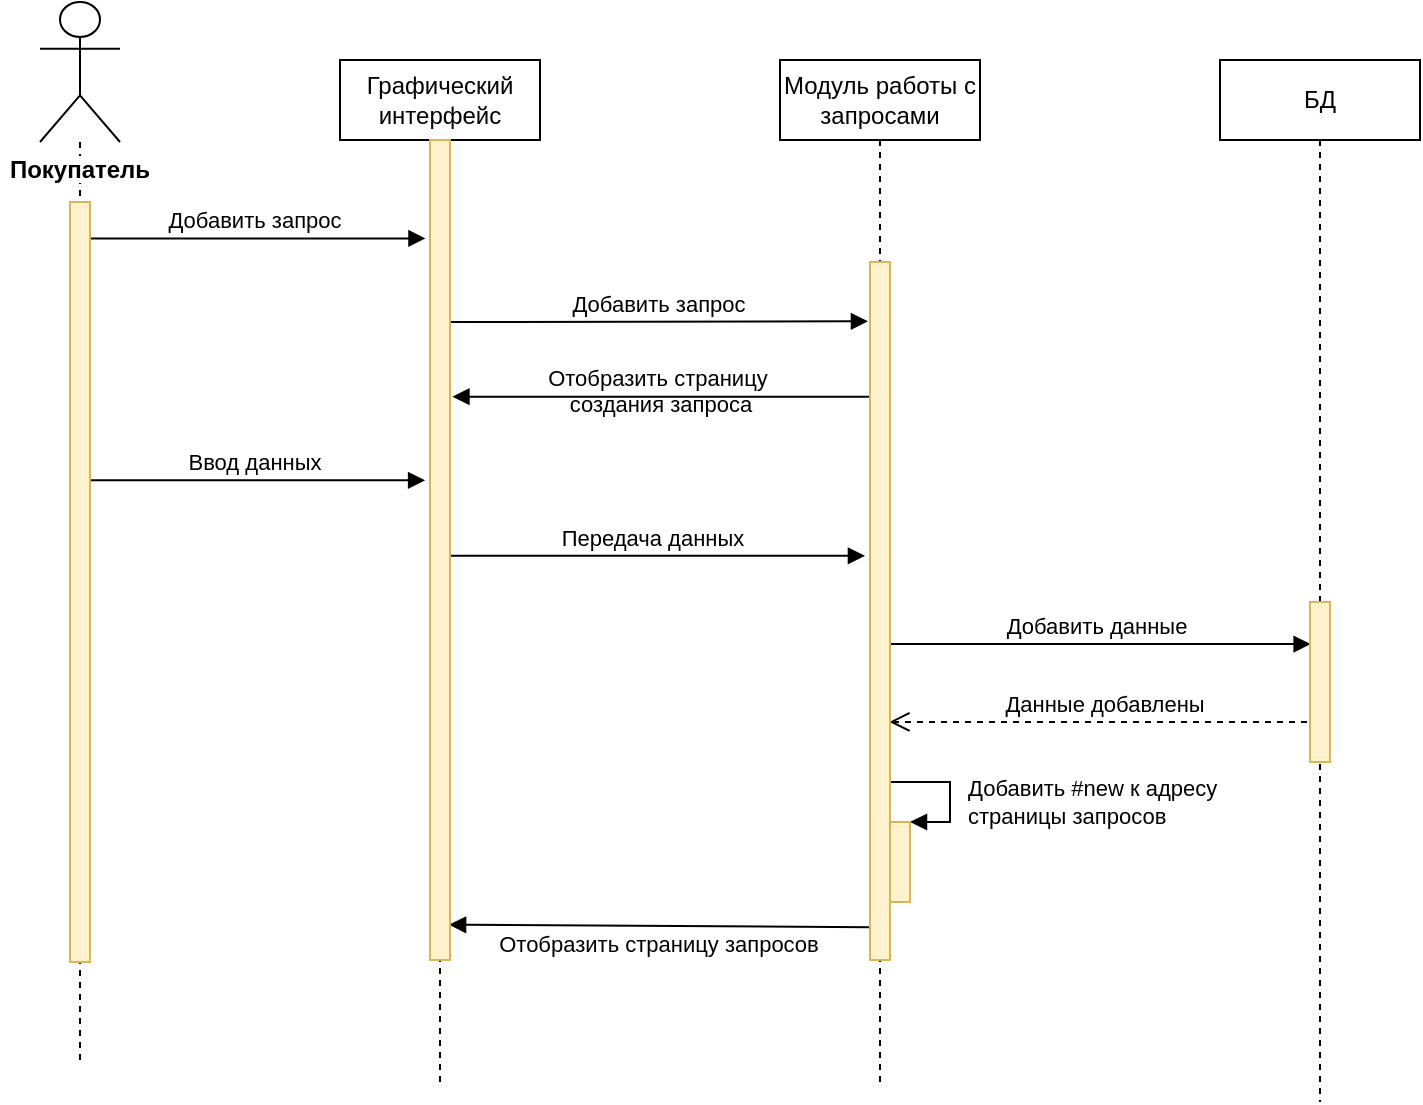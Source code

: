 <mxfile version="13.0.0" type="device" pages="3"><diagram id="7mPdpCrMLspggeKmUjdO" name="Request"><mxGraphModel dx="947" dy="703" grid="1" gridSize="10" guides="1" tooltips="1" connect="1" arrows="1" fold="1" page="1" pageScale="1" pageWidth="827" pageHeight="1169" background="none" math="0" shadow="0"><root><mxCell id="0"/><mxCell id="1" parent="0"/><mxCell id="674SeInwIeEu1F7bUb66-24" value="Добавить данные" style="html=1;verticalAlign=bottom;endArrow=block;entryX=0.031;entryY=0.263;entryDx=0;entryDy=0;entryPerimeter=0;" parent="1" source="674SeInwIeEu1F7bUb66-7" target="674SeInwIeEu1F7bUb66-28" edge="1"><mxGeometry width="80" relative="1" as="geometry"><mxPoint x="510" y="340" as="sourcePoint"/><mxPoint x="610" y="340" as="targetPoint"/></mxGeometry></mxCell><mxCell id="674SeInwIeEu1F7bUb66-23" value="Передача данных" style="html=1;verticalAlign=bottom;endArrow=block;entryX=-0.253;entryY=0.421;entryDx=0;entryDy=0;entryPerimeter=0;" parent="1" source="674SeInwIeEu1F7bUb66-6" target="674SeInwIeEu1F7bUb66-19" edge="1"><mxGeometry width="80" relative="1" as="geometry"><mxPoint x="280" y="300" as="sourcePoint"/><mxPoint x="410" y="300" as="targetPoint"/></mxGeometry></mxCell><mxCell id="674SeInwIeEu1F7bUb66-22" value="Ввод данных" style="html=1;verticalAlign=bottom;endArrow=block;entryX=-0.245;entryY=0.415;entryDx=0;entryDy=0;entryPerimeter=0;" parent="1" source="674SeInwIeEu1F7bUb66-5" target="674SeInwIeEu1F7bUb66-16" edge="1"><mxGeometry width="80" relative="1" as="geometry"><mxPoint x="110" y="260" as="sourcePoint"/><mxPoint x="190" y="260" as="targetPoint"/></mxGeometry></mxCell><mxCell id="674SeInwIeEu1F7bUb66-21" value="Отобразить страницу&amp;nbsp;&lt;br&gt;создания запроса" style="html=1;verticalAlign=bottom;endArrow=block;entryX=1.122;entryY=0.313;entryDx=0;entryDy=0;entryPerimeter=0;labelBackgroundColor=none;" parent="1" source="674SeInwIeEu1F7bUb66-7" target="674SeInwIeEu1F7bUb66-16" edge="1"><mxGeometry x="0.027" y="13" width="80" relative="1" as="geometry"><mxPoint x="410" y="220" as="sourcePoint"/><mxPoint x="300" y="220" as="targetPoint"/><mxPoint as="offset"/></mxGeometry></mxCell><mxCell id="674SeInwIeEu1F7bUb66-27" value="Отобразить страницу запросов" style="html=1;verticalAlign=bottom;endArrow=block;exitX=0.036;exitY=0.953;exitDx=0;exitDy=0;exitPerimeter=0;entryX=0.954;entryY=0.957;entryDx=0;entryDy=0;entryPerimeter=0;" parent="1" source="674SeInwIeEu1F7bUb66-19" edge="1" target="674SeInwIeEu1F7bUb66-16"><mxGeometry x="-0.002" y="18" width="80" relative="1" as="geometry"><mxPoint x="410" y="470" as="sourcePoint"/><mxPoint x="256" y="465" as="targetPoint"/><Array as="points"/><mxPoint x="-1" as="offset"/></mxGeometry></mxCell><mxCell id="674SeInwIeEu1F7bUb66-25" value="Данные добавлены" style="html=1;verticalAlign=bottom;endArrow=open;dashed=1;endSize=8;entryX=0.969;entryY=0.659;entryDx=0;entryDy=0;entryPerimeter=0;" parent="1" source="674SeInwIeEu1F7bUb66-8" target="674SeInwIeEu1F7bUb66-19" edge="1"><mxGeometry relative="1" as="geometry"><mxPoint x="600" y="380" as="sourcePoint"/><mxPoint x="520" y="380" as="targetPoint"/></mxGeometry></mxCell><mxCell id="674SeInwIeEu1F7bUb66-18" value="Добавить запрос" style="html=1;verticalAlign=bottom;endArrow=block;entryX=-0.226;entryY=0.12;entryDx=0;entryDy=0;entryPerimeter=0;" parent="1" source="674SeInwIeEu1F7bUb66-5" target="674SeInwIeEu1F7bUb66-16" edge="1"><mxGeometry width="80" relative="1" as="geometry"><mxPoint x="80" y="160" as="sourcePoint"/><mxPoint x="190" y="160" as="targetPoint"/></mxGeometry></mxCell><mxCell id="674SeInwIeEu1F7bUb66-5" value="" style="shape=umlLifeline;participant=umlActor;perimeter=lifelinePerimeter;whiteSpace=wrap;html=1;container=1;collapsible=0;recursiveResize=0;verticalAlign=top;spacingTop=36;labelBackgroundColor=#ffffff;outlineConnect=0;size=70;" parent="1" vertex="1"><mxGeometry x="50" y="20" width="40" height="530" as="geometry"/></mxCell><mxCell id="674SeInwIeEu1F7bUb66-17" value="" style="html=1;points=[];perimeter=orthogonalPerimeter;labelBackgroundColor=#ffffff;fillColor=#fff2cc;strokeColor=#d6b656;" parent="674SeInwIeEu1F7bUb66-5" vertex="1"><mxGeometry x="15" y="100" width="10" height="380" as="geometry"/></mxCell><mxCell id="674SeInwIeEu1F7bUb66-7" value="Модуль работы с запросами" style="shape=umlLifeline;perimeter=lifelinePerimeter;whiteSpace=wrap;html=1;container=1;collapsible=0;recursiveResize=0;outlineConnect=0;" parent="1" vertex="1"><mxGeometry x="420" y="49" width="100" height="511" as="geometry"/></mxCell><mxCell id="8SG4u9A7IsCwRW6lvMpx-2" value="Добавить #new к адресу&lt;br&gt;страницы запросов" style="edgeStyle=orthogonalEdgeStyle;html=1;align=left;spacingLeft=2;endArrow=block;rounded=0;entryX=1;entryY=0;" edge="1" target="8SG4u9A7IsCwRW6lvMpx-1" parent="674SeInwIeEu1F7bUb66-7"><mxGeometry x="-0.067" y="-11" relative="1" as="geometry"><mxPoint x="50" y="361" as="sourcePoint"/><Array as="points"><mxPoint x="85" y="361"/></Array><mxPoint x="16" y="10" as="offset"/></mxGeometry></mxCell><mxCell id="674SeInwIeEu1F7bUb66-19" value="" style="html=1;points=[];perimeter=orthogonalPerimeter;labelBackgroundColor=#ffffff;fillColor=#fff2cc;strokeColor=#d6b656;" parent="674SeInwIeEu1F7bUb66-7" vertex="1"><mxGeometry x="45" y="101" width="10" height="349" as="geometry"/></mxCell><mxCell id="8SG4u9A7IsCwRW6lvMpx-1" value="" style="html=1;points=[];perimeter=orthogonalPerimeter;fillColor=#fff2cc;strokeColor=#d6b656;" vertex="1" parent="674SeInwIeEu1F7bUb66-7"><mxGeometry x="55" y="381" width="10" height="40" as="geometry"/></mxCell><mxCell id="674SeInwIeEu1F7bUb66-8" value="БД" style="shape=umlLifeline;perimeter=lifelinePerimeter;whiteSpace=wrap;html=1;container=1;collapsible=0;recursiveResize=0;outlineConnect=0;" parent="1" vertex="1"><mxGeometry x="640" y="49" width="100" height="521" as="geometry"/></mxCell><mxCell id="674SeInwIeEu1F7bUb66-28" value="" style="html=1;points=[];perimeter=orthogonalPerimeter;labelBackgroundColor=#ffffff;fillColor=#fff2cc;strokeColor=#d6b656;" parent="674SeInwIeEu1F7bUb66-8" vertex="1"><mxGeometry x="45" y="271" width="10" height="80" as="geometry"/></mxCell><mxCell id="674SeInwIeEu1F7bUb66-15" value="Покупатель" style="text;align=center;fontStyle=1;verticalAlign=middle;spacingLeft=3;spacingRight=3;strokeColor=none;rotatable=0;points=[[0,0.5],[1,0.5]];portConstraint=eastwest;labelBackgroundColor=#ffffff;" parent="1" vertex="1"><mxGeometry x="30" y="90" width="80" height="26" as="geometry"/></mxCell><mxCell id="674SeInwIeEu1F7bUb66-6" value="Графический интерфейс" style="shape=umlLifeline;perimeter=lifelinePerimeter;whiteSpace=wrap;html=1;container=1;collapsible=0;recursiveResize=0;outlineConnect=0;strokeColor=#000000;" parent="1" vertex="1"><mxGeometry x="200" y="49" width="100" height="511" as="geometry"/></mxCell><mxCell id="674SeInwIeEu1F7bUb66-20" value="Добавить запрос" style="html=1;verticalAlign=bottom;endArrow=block;entryX=-0.103;entryY=0.085;entryDx=0;entryDy=0;entryPerimeter=0;" parent="674SeInwIeEu1F7bUb66-6" target="674SeInwIeEu1F7bUb66-19" edge="1"><mxGeometry width="80" relative="1" as="geometry"><mxPoint x="55" y="131" as="sourcePoint"/><mxPoint x="250" y="130" as="targetPoint"/></mxGeometry></mxCell><mxCell id="674SeInwIeEu1F7bUb66-16" value="" style="html=1;points=[];perimeter=orthogonalPerimeter;labelBackgroundColor=#ffffff;fillColor=#fff2cc;strokeColor=#d6b656;" parent="674SeInwIeEu1F7bUb66-6" vertex="1"><mxGeometry x="45" y="40" width="10" height="410" as="geometry"/></mxCell></root></mxGraphModel></diagram><diagram id="_ZwWA5XagrTeWp6Ei79X" name="Entrance"><mxGraphModel dx="1658" dy="710" grid="1" gridSize="10" guides="1" tooltips="1" connect="1" arrows="1" fold="1" page="1" pageScale="1" pageWidth="827" pageHeight="1169" math="0" shadow="0"><root><mxCell id="IuotfKcyZcpJ0frNKGDK-0"/><mxCell id="IuotfKcyZcpJ0frNKGDK-1" parent="IuotfKcyZcpJ0frNKGDK-0"/><mxCell id="aBTDWVc4DqVUfesRGRDA-0" value="Проверить данные" style="html=1;verticalAlign=bottom;endArrow=block;entryX=-0.017;entryY=0.102;entryDx=0;entryDy=0;entryPerimeter=0;" edge="1" parent="IuotfKcyZcpJ0frNKGDK-1" source="aBTDWVc4DqVUfesRGRDA-9" target="aBTDWVc4DqVUfesRGRDA-14"><mxGeometry width="80" relative="1" as="geometry"><mxPoint x="510" y="340" as="sourcePoint"/><mxPoint x="687" y="329" as="targetPoint"/></mxGeometry></mxCell><mxCell id="aBTDWVc4DqVUfesRGRDA-1" value="Передача данных" style="html=1;verticalAlign=bottom;endArrow=block;entryX=-0.253;entryY=0.421;entryDx=0;entryDy=0;entryPerimeter=0;" edge="1" parent="IuotfKcyZcpJ0frNKGDK-1" source="aBTDWVc4DqVUfesRGRDA-16" target="aBTDWVc4DqVUfesRGRDA-11"><mxGeometry width="80" relative="1" as="geometry"><mxPoint x="280" y="300" as="sourcePoint"/><mxPoint x="410" y="300" as="targetPoint"/></mxGeometry></mxCell><mxCell id="aBTDWVc4DqVUfesRGRDA-2" value="Ввод данных" style="html=1;verticalAlign=bottom;endArrow=block;exitX=0.502;exitY=0.375;exitDx=0;exitDy=0;exitPerimeter=0;entryX=-0.154;entryY=0.451;entryDx=0;entryDy=0;entryPerimeter=0;" edge="1" parent="IuotfKcyZcpJ0frNKGDK-1" source="aBTDWVc4DqVUfesRGRDA-8" target="aBTDWVc4DqVUfesRGRDA-18"><mxGeometry width="80" relative="1" as="geometry"><mxPoint x="110" y="260" as="sourcePoint"/><mxPoint x="190" y="260" as="targetPoint"/></mxGeometry></mxCell><mxCell id="aBTDWVc4DqVUfesRGRDA-3" value="Отобразить страницу входа" style="html=1;verticalAlign=bottom;endArrow=block;entryX=1.045;entryY=0.353;entryDx=0;entryDy=0;entryPerimeter=0;labelBackgroundColor=none;" edge="1" parent="IuotfKcyZcpJ0frNKGDK-1"><mxGeometry x="0.027" width="80" relative="1" as="geometry"><mxPoint x="469.5" y="180" as="sourcePoint"/><mxPoint x="255.45" y="180" as="targetPoint"/><mxPoint as="offset"/></mxGeometry></mxCell><mxCell id="aBTDWVc4DqVUfesRGRDA-4" value="Отобразить главную страницу" style="html=1;verticalAlign=bottom;endArrow=block;exitX=0.165;exitY=0.836;exitDx=0;exitDy=0;exitPerimeter=0;" edge="1" parent="IuotfKcyZcpJ0frNKGDK-1" source="aBTDWVc4DqVUfesRGRDA-11" target="aBTDWVc4DqVUfesRGRDA-18"><mxGeometry x="-0.017" width="80" relative="1" as="geometry"><mxPoint x="462" y="380" as="sourcePoint"/><mxPoint x="256" y="465" as="targetPoint"/><Array as="points"/><mxPoint as="offset"/></mxGeometry></mxCell><mxCell id="aBTDWVc4DqVUfesRGRDA-5" value="Данные введены корректно" style="html=1;verticalAlign=bottom;endArrow=open;dashed=1;endSize=8;" edge="1" parent="IuotfKcyZcpJ0frNKGDK-1"><mxGeometry relative="1" as="geometry"><mxPoint x="683" y="300" as="sourcePoint"/><mxPoint x="475" y="299" as="targetPoint"/></mxGeometry></mxCell><mxCell id="aBTDWVc4DqVUfesRGRDA-6" value="Войти" style="html=1;verticalAlign=bottom;endArrow=block;exitX=0.911;exitY=0.095;exitDx=0;exitDy=0;exitPerimeter=0;entryX=-0.205;entryY=0.195;entryDx=0;entryDy=0;entryPerimeter=0;" edge="1" parent="IuotfKcyZcpJ0frNKGDK-1" source="aBTDWVc4DqVUfesRGRDA-8" target="aBTDWVc4DqVUfesRGRDA-18"><mxGeometry width="80" relative="1" as="geometry"><mxPoint x="80" y="160" as="sourcePoint"/><mxPoint x="190" y="160" as="targetPoint"/></mxGeometry></mxCell><mxCell id="aBTDWVc4DqVUfesRGRDA-7" value="" style="shape=umlLifeline;participant=umlActor;perimeter=lifelinePerimeter;whiteSpace=wrap;html=1;container=1;collapsible=0;recursiveResize=0;verticalAlign=top;spacingTop=36;labelBackgroundColor=#ffffff;outlineConnect=0;size=70;" vertex="1" parent="IuotfKcyZcpJ0frNKGDK-1"><mxGeometry x="50" y="20" width="40" height="370" as="geometry"/></mxCell><mxCell id="aBTDWVc4DqVUfesRGRDA-8" value="" style="html=1;points=[];perimeter=orthogonalPerimeter;labelBackgroundColor=#ffffff;fillColor=#fff2cc;strokeColor=#d6b656;" vertex="1" parent="aBTDWVc4DqVUfesRGRDA-7"><mxGeometry x="15" y="100" width="10" height="240" as="geometry"/></mxCell><mxCell id="aBTDWVc4DqVUfesRGRDA-9" value="Модуль работы с пользователем" style="shape=umlLifeline;perimeter=lifelinePerimeter;whiteSpace=wrap;html=1;container=1;collapsible=0;recursiveResize=0;outlineConnect=0;" vertex="1" parent="IuotfKcyZcpJ0frNKGDK-1"><mxGeometry x="420" y="49" width="100" height="341" as="geometry"/></mxCell><mxCell id="aBTDWVc4DqVUfesRGRDA-11" value="" style="html=1;points=[];perimeter=orthogonalPerimeter;labelBackgroundColor=#ffffff;fillColor=#fff2cc;strokeColor=#d6b656;" vertex="1" parent="aBTDWVc4DqVUfesRGRDA-9"><mxGeometry x="45" y="91" width="10" height="219" as="geometry"/></mxCell><mxCell id="aBTDWVc4DqVUfesRGRDA-13" value="БД" style="shape=umlLifeline;perimeter=lifelinePerimeter;whiteSpace=wrap;html=1;container=1;collapsible=0;recursiveResize=0;outlineConnect=0;" vertex="1" parent="IuotfKcyZcpJ0frNKGDK-1"><mxGeometry x="640" y="49" width="100" height="341" as="geometry"/></mxCell><mxCell id="aBTDWVc4DqVUfesRGRDA-14" value="" style="html=1;points=[];perimeter=orthogonalPerimeter;labelBackgroundColor=#ffffff;fillColor=#fff2cc;strokeColor=#d6b656;" vertex="1" parent="aBTDWVc4DqVUfesRGRDA-13"><mxGeometry x="45" y="210" width="10" height="50" as="geometry"/></mxCell><mxCell id="aBTDWVc4DqVUfesRGRDA-15" value="Гость" style="text;align=center;fontStyle=1;verticalAlign=middle;spacingLeft=3;spacingRight=3;strokeColor=none;rotatable=0;points=[[0,0.5],[1,0.5]];portConstraint=eastwest;labelBackgroundColor=#ffffff;" vertex="1" parent="IuotfKcyZcpJ0frNKGDK-1"><mxGeometry x="30" y="90" width="80" height="26" as="geometry"/></mxCell><mxCell id="aBTDWVc4DqVUfesRGRDA-16" value="Графический интерфейс" style="shape=umlLifeline;perimeter=lifelinePerimeter;whiteSpace=wrap;html=1;container=1;collapsible=0;recursiveResize=0;outlineConnect=0;strokeColor=#000000;" vertex="1" parent="IuotfKcyZcpJ0frNKGDK-1"><mxGeometry x="200" y="49" width="100" height="341" as="geometry"/></mxCell><mxCell id="aBTDWVc4DqVUfesRGRDA-18" value="" style="html=1;points=[];perimeter=orthogonalPerimeter;labelBackgroundColor=#ffffff;fillColor=#fff2cc;strokeColor=#d6b656;" vertex="1" parent="aBTDWVc4DqVUfesRGRDA-16"><mxGeometry x="45" y="40" width="10" height="270" as="geometry"/></mxCell><mxCell id="aBTDWVc4DqVUfesRGRDA-17" value="Войти" style="html=1;verticalAlign=bottom;endArrow=block;entryX=0.104;entryY=0.091;entryDx=0;entryDy=0;entryPerimeter=0;" edge="1" parent="IuotfKcyZcpJ0frNKGDK-1" target="aBTDWVc4DqVUfesRGRDA-11"><mxGeometry width="80" relative="1" as="geometry"><mxPoint x="255" y="160" as="sourcePoint"/><mxPoint x="460" y="160" as="targetPoint"/></mxGeometry></mxCell></root></mxGraphModel></diagram><diagram id="T7wcSEko0YW2Cy8Y3WoB" name="Search"><mxGraphModel dx="328" dy="422" grid="1" gridSize="10" guides="1" tooltips="1" connect="1" arrows="1" fold="1" page="1" pageScale="1" pageWidth="827" pageHeight="1169" math="0" shadow="0"><root><mxCell id="QdZQpXLsyXM6Z5T9v-kR-0"/><mxCell id="QdZQpXLsyXM6Z5T9v-kR-1" parent="QdZQpXLsyXM6Z5T9v-kR-0"/><mxCell id="qCjgMexRlGnYG15Exlm0-0" value="Отобрать по указанным параметрам" style="html=1;verticalAlign=bottom;endArrow=block;entryX=-0.017;entryY=0.102;entryDx=0;entryDy=0;entryPerimeter=0;" edge="1" parent="QdZQpXLsyXM6Z5T9v-kR-1" source="qCjgMexRlGnYG15Exlm0-9" target="qCjgMexRlGnYG15Exlm0-12"><mxGeometry width="80" relative="1" as="geometry"><mxPoint x="510" y="340" as="sourcePoint"/><mxPoint x="687" y="329" as="targetPoint"/></mxGeometry></mxCell><mxCell id="qCjgMexRlGnYG15Exlm0-1" value="Передача данных" style="html=1;verticalAlign=bottom;endArrow=block;entryX=-0.253;entryY=0.421;entryDx=0;entryDy=0;entryPerimeter=0;" edge="1" parent="QdZQpXLsyXM6Z5T9v-kR-1" source="qCjgMexRlGnYG15Exlm0-14" target="qCjgMexRlGnYG15Exlm0-10"><mxGeometry width="80" relative="1" as="geometry"><mxPoint x="280" y="300" as="sourcePoint"/><mxPoint x="410" y="300" as="targetPoint"/></mxGeometry></mxCell><mxCell id="qCjgMexRlGnYG15Exlm0-2" value="Ввод данных" style="html=1;verticalAlign=bottom;endArrow=block;exitX=0.502;exitY=0.375;exitDx=0;exitDy=0;exitPerimeter=0;entryX=-0.154;entryY=0.451;entryDx=0;entryDy=0;entryPerimeter=0;" edge="1" parent="QdZQpXLsyXM6Z5T9v-kR-1" source="qCjgMexRlGnYG15Exlm0-8" target="qCjgMexRlGnYG15Exlm0-15"><mxGeometry width="80" relative="1" as="geometry"><mxPoint x="110" y="260" as="sourcePoint"/><mxPoint x="190" y="260" as="targetPoint"/></mxGeometry></mxCell><mxCell id="qCjgMexRlGnYG15Exlm0-3" value="&lt;span style=&quot;background-color: rgb(255 , 255 , 255)&quot;&gt;Отобразить страницу поиска&lt;br&gt;предложений&lt;/span&gt;" style="html=1;verticalAlign=bottom;endArrow=block;labelBackgroundColor=none;fillColor=#FFFFFF;" edge="1" parent="QdZQpXLsyXM6Z5T9v-kR-1"><mxGeometry y="10" width="80" relative="1" as="geometry"><mxPoint x="460" y="190" as="sourcePoint"/><mxPoint x="260" y="190" as="targetPoint"/><mxPoint as="offset"/></mxGeometry></mxCell><mxCell id="qCjgMexRlGnYG15Exlm0-4" value="Отобразить страницу предложений" style="html=1;verticalAlign=bottom;endArrow=block;exitX=0.165;exitY=0.836;exitDx=0;exitDy=0;exitPerimeter=0;" edge="1" parent="QdZQpXLsyXM6Z5T9v-kR-1" source="qCjgMexRlGnYG15Exlm0-10" target="qCjgMexRlGnYG15Exlm0-15"><mxGeometry x="-0.017" width="80" relative="1" as="geometry"><mxPoint x="462" y="380" as="sourcePoint"/><mxPoint x="256" y="465" as="targetPoint"/><Array as="points"/><mxPoint as="offset"/></mxGeometry></mxCell><mxCell id="qCjgMexRlGnYG15Exlm0-5" value="Результат поиска" style="html=1;verticalAlign=bottom;endArrow=open;dashed=1;endSize=8;" edge="1" parent="QdZQpXLsyXM6Z5T9v-kR-1"><mxGeometry relative="1" as="geometry"><mxPoint x="683" y="300" as="sourcePoint"/><mxPoint x="475" y="299" as="targetPoint"/></mxGeometry></mxCell><mxCell id="qCjgMexRlGnYG15Exlm0-6" value="Осуществить поиск" style="html=1;verticalAlign=bottom;endArrow=block;exitX=0.911;exitY=0.095;exitDx=0;exitDy=0;exitPerimeter=0;entryX=-0.205;entryY=0.195;entryDx=0;entryDy=0;entryPerimeter=0;" edge="1" parent="QdZQpXLsyXM6Z5T9v-kR-1" source="qCjgMexRlGnYG15Exlm0-8" target="qCjgMexRlGnYG15Exlm0-15"><mxGeometry width="80" relative="1" as="geometry"><mxPoint x="80" y="160" as="sourcePoint"/><mxPoint x="190" y="160" as="targetPoint"/></mxGeometry></mxCell><mxCell id="qCjgMexRlGnYG15Exlm0-7" value="" style="shape=umlLifeline;participant=umlActor;perimeter=lifelinePerimeter;whiteSpace=wrap;html=1;container=1;collapsible=0;recursiveResize=0;verticalAlign=top;spacingTop=36;labelBackgroundColor=#ffffff;outlineConnect=0;size=70;" vertex="1" parent="QdZQpXLsyXM6Z5T9v-kR-1"><mxGeometry x="50" y="20" width="40" height="370" as="geometry"/></mxCell><mxCell id="qCjgMexRlGnYG15Exlm0-8" value="" style="html=1;points=[];perimeter=orthogonalPerimeter;labelBackgroundColor=#ffffff;fillColor=#fff2cc;strokeColor=#d6b656;" vertex="1" parent="qCjgMexRlGnYG15Exlm0-7"><mxGeometry x="15" y="100" width="10" height="240" as="geometry"/></mxCell><mxCell id="qCjgMexRlGnYG15Exlm0-9" value="Модуль работы с предложениями" style="shape=umlLifeline;perimeter=lifelinePerimeter;whiteSpace=wrap;html=1;container=1;collapsible=0;recursiveResize=0;outlineConnect=0;" vertex="1" parent="QdZQpXLsyXM6Z5T9v-kR-1"><mxGeometry x="420" y="49" width="100" height="341" as="geometry"/></mxCell><mxCell id="qCjgMexRlGnYG15Exlm0-10" value="" style="html=1;points=[];perimeter=orthogonalPerimeter;labelBackgroundColor=#ffffff;fillColor=#fff2cc;strokeColor=#d6b656;" vertex="1" parent="qCjgMexRlGnYG15Exlm0-9"><mxGeometry x="45" y="91" width="10" height="219" as="geometry"/></mxCell><mxCell id="qCjgMexRlGnYG15Exlm0-11" value="БД" style="shape=umlLifeline;perimeter=lifelinePerimeter;whiteSpace=wrap;html=1;container=1;collapsible=0;recursiveResize=0;outlineConnect=0;" vertex="1" parent="QdZQpXLsyXM6Z5T9v-kR-1"><mxGeometry x="640" y="49" width="100" height="341" as="geometry"/></mxCell><mxCell id="qCjgMexRlGnYG15Exlm0-12" value="" style="html=1;points=[];perimeter=orthogonalPerimeter;labelBackgroundColor=#ffffff;fillColor=#fff2cc;strokeColor=#d6b656;" vertex="1" parent="qCjgMexRlGnYG15Exlm0-11"><mxGeometry x="45" y="210" width="10" height="50" as="geometry"/></mxCell><mxCell id="qCjgMexRlGnYG15Exlm0-13" value="Пользователь" style="text;align=center;fontStyle=1;verticalAlign=middle;spacingLeft=3;spacingRight=3;strokeColor=none;rotatable=0;points=[[0,0.5],[1,0.5]];portConstraint=eastwest;labelBackgroundColor=#ffffff;" vertex="1" parent="QdZQpXLsyXM6Z5T9v-kR-1"><mxGeometry x="30" y="90" width="80" height="26" as="geometry"/></mxCell><mxCell id="qCjgMexRlGnYG15Exlm0-14" value="Графический интерфейс" style="shape=umlLifeline;perimeter=lifelinePerimeter;whiteSpace=wrap;html=1;container=1;collapsible=0;recursiveResize=0;outlineConnect=0;strokeColor=#000000;" vertex="1" parent="QdZQpXLsyXM6Z5T9v-kR-1"><mxGeometry x="200" y="49" width="100" height="341" as="geometry"/></mxCell><mxCell id="qCjgMexRlGnYG15Exlm0-15" value="" style="html=1;points=[];perimeter=orthogonalPerimeter;labelBackgroundColor=#ffffff;fillColor=#fff2cc;strokeColor=#d6b656;" vertex="1" parent="qCjgMexRlGnYG15Exlm0-14"><mxGeometry x="45" y="40" width="10" height="270" as="geometry"/></mxCell><mxCell id="qCjgMexRlGnYG15Exlm0-16" value="Осуществить поиск" style="html=1;verticalAlign=bottom;endArrow=block;entryX=0.104;entryY=0.091;entryDx=0;entryDy=0;entryPerimeter=0;" edge="1" parent="QdZQpXLsyXM6Z5T9v-kR-1" target="qCjgMexRlGnYG15Exlm0-10"><mxGeometry width="80" relative="1" as="geometry"><mxPoint x="255" y="160" as="sourcePoint"/><mxPoint x="460" y="160" as="targetPoint"/></mxGeometry></mxCell></root></mxGraphModel></diagram></mxfile>